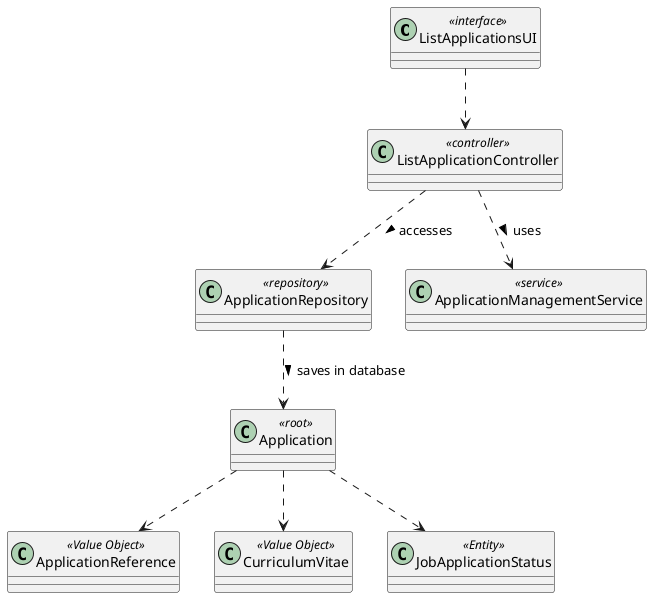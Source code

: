 @startuml
skinparam packageStyle rectangle
skinparam shadowing false
skinparam linetype polyline

skinparam classAttributeIconSize 0


class ListApplicationsUI <<interface>>

class ListApplicationController <<controller>>

class ApplicationRepository <<repository>>

class ApplicationManagementService <<service>>


class Application <<root>>

class ApplicationReference <<Value Object>>
class CurriculumVitae <<Value Object>>

class JobApplicationStatus <<Entity>>

ListApplicationsUI ..> ListApplicationController

ListApplicationController ..> ApplicationRepository : accesses >

ApplicationRepository ..> Application : saves in database >
ListApplicationController ..> ApplicationManagementService : uses >


Application ..> ApplicationReference
Application ..> CurriculumVitae

Application ..> JobApplicationStatus


@enduml